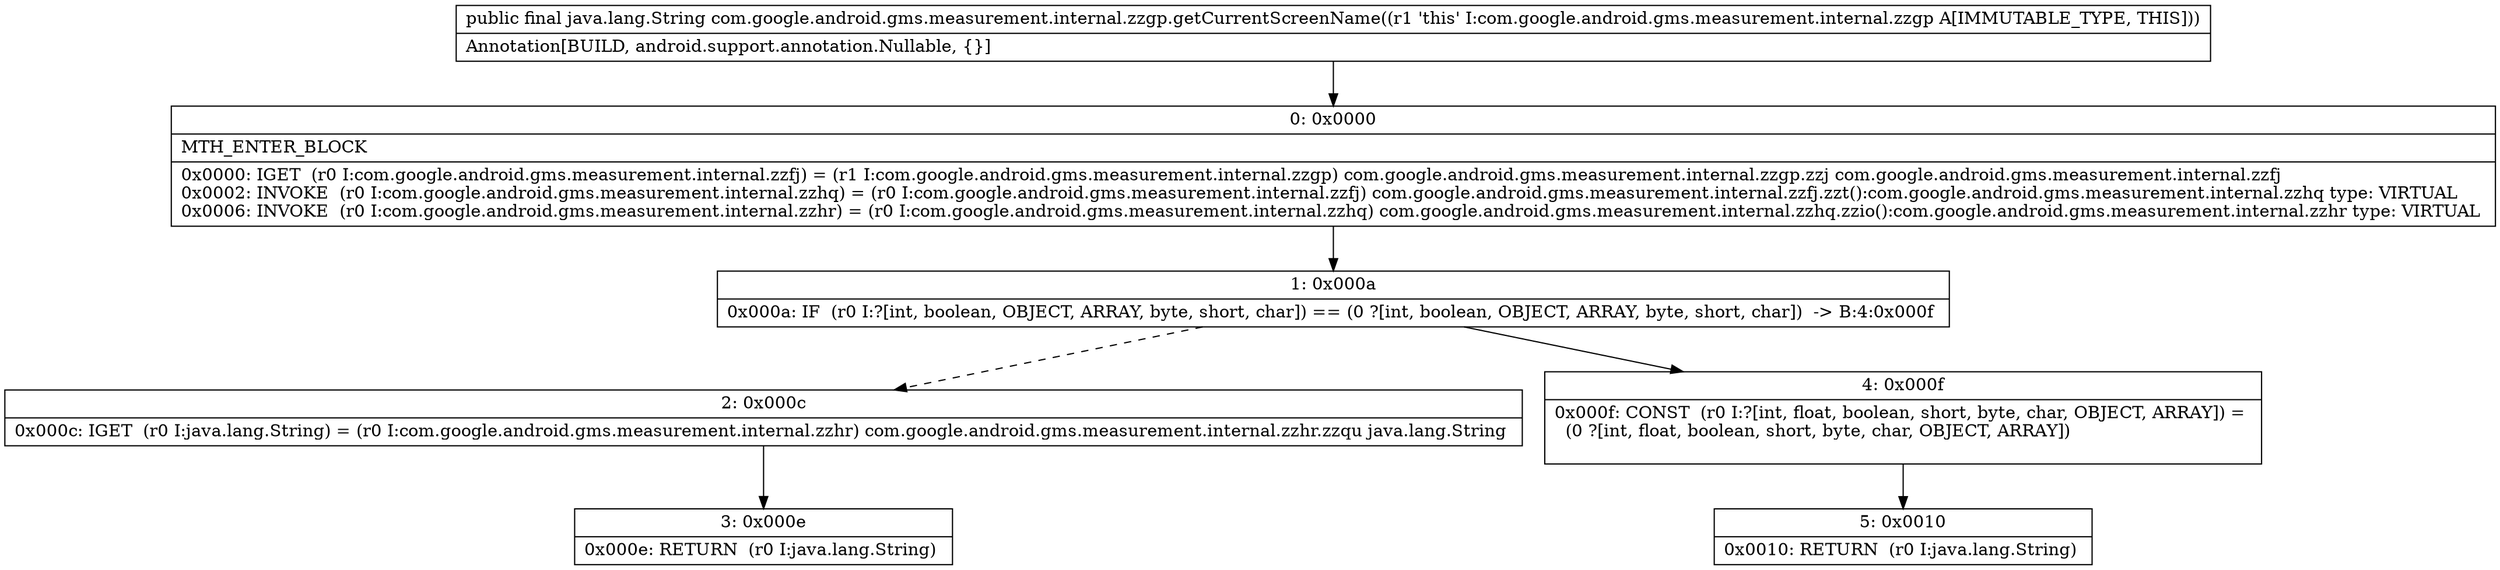 digraph "CFG forcom.google.android.gms.measurement.internal.zzgp.getCurrentScreenName()Ljava\/lang\/String;" {
Node_0 [shape=record,label="{0\:\ 0x0000|MTH_ENTER_BLOCK\l|0x0000: IGET  (r0 I:com.google.android.gms.measurement.internal.zzfj) = (r1 I:com.google.android.gms.measurement.internal.zzgp) com.google.android.gms.measurement.internal.zzgp.zzj com.google.android.gms.measurement.internal.zzfj \l0x0002: INVOKE  (r0 I:com.google.android.gms.measurement.internal.zzhq) = (r0 I:com.google.android.gms.measurement.internal.zzfj) com.google.android.gms.measurement.internal.zzfj.zzt():com.google.android.gms.measurement.internal.zzhq type: VIRTUAL \l0x0006: INVOKE  (r0 I:com.google.android.gms.measurement.internal.zzhr) = (r0 I:com.google.android.gms.measurement.internal.zzhq) com.google.android.gms.measurement.internal.zzhq.zzio():com.google.android.gms.measurement.internal.zzhr type: VIRTUAL \l}"];
Node_1 [shape=record,label="{1\:\ 0x000a|0x000a: IF  (r0 I:?[int, boolean, OBJECT, ARRAY, byte, short, char]) == (0 ?[int, boolean, OBJECT, ARRAY, byte, short, char])  \-\> B:4:0x000f \l}"];
Node_2 [shape=record,label="{2\:\ 0x000c|0x000c: IGET  (r0 I:java.lang.String) = (r0 I:com.google.android.gms.measurement.internal.zzhr) com.google.android.gms.measurement.internal.zzhr.zzqu java.lang.String \l}"];
Node_3 [shape=record,label="{3\:\ 0x000e|0x000e: RETURN  (r0 I:java.lang.String) \l}"];
Node_4 [shape=record,label="{4\:\ 0x000f|0x000f: CONST  (r0 I:?[int, float, boolean, short, byte, char, OBJECT, ARRAY]) = \l  (0 ?[int, float, boolean, short, byte, char, OBJECT, ARRAY])\l \l}"];
Node_5 [shape=record,label="{5\:\ 0x0010|0x0010: RETURN  (r0 I:java.lang.String) \l}"];
MethodNode[shape=record,label="{public final java.lang.String com.google.android.gms.measurement.internal.zzgp.getCurrentScreenName((r1 'this' I:com.google.android.gms.measurement.internal.zzgp A[IMMUTABLE_TYPE, THIS]))  | Annotation[BUILD, android.support.annotation.Nullable, \{\}]\l}"];
MethodNode -> Node_0;
Node_0 -> Node_1;
Node_1 -> Node_2[style=dashed];
Node_1 -> Node_4;
Node_2 -> Node_3;
Node_4 -> Node_5;
}

